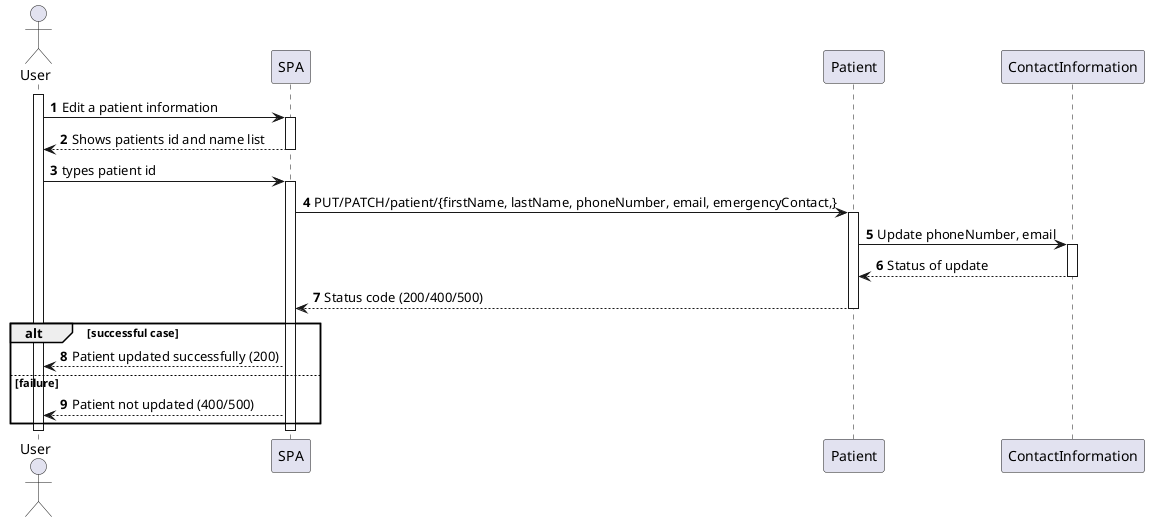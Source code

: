 @startuml

autonumber

Actor User
activate User
User -> SPA : Edit a patient information
activate SPA

SPA --> User : Shows patients id and name list 
deactivate SPA

User -> SPA : types patient id
activate SPA

SPA -> Patient : PUT/PATCH/patient/{firstName, lastName, phoneNumber, email, emergencyContact,}
activate Patient


Patient -> ContactInformation : Update phoneNumber, email
activate ContactInformation

ContactInformation --> Patient : Status of update
deactivate ContactInformation

Patient --> SPA : Status code (200/400/500)
deactivate Patient

alt successful case
    SPA --> User : Patient updated successfully (200)
else failure
    SPA --> User : Patient not updated (400/500)
end

deactivate SPA
deactivate User


@enduml

